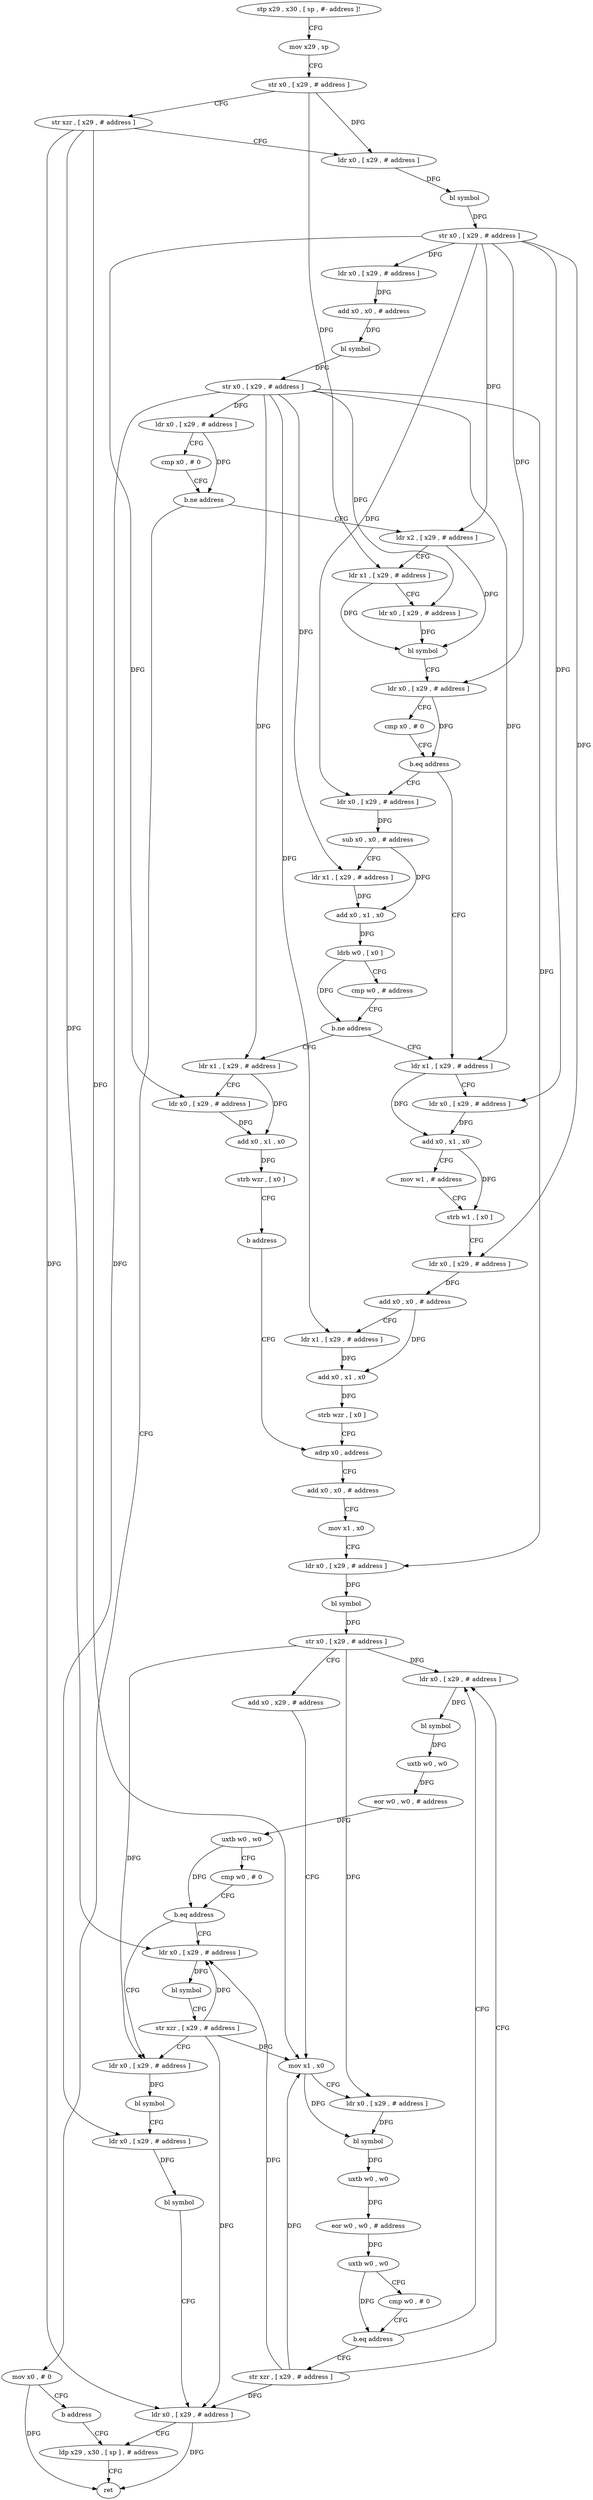 digraph "func" {
"119568" [label = "stp x29 , x30 , [ sp , #- address ]!" ]
"119572" [label = "mov x29 , sp" ]
"119576" [label = "str x0 , [ x29 , # address ]" ]
"119580" [label = "str xzr , [ x29 , # address ]" ]
"119584" [label = "ldr x0 , [ x29 , # address ]" ]
"119588" [label = "bl symbol" ]
"119592" [label = "str x0 , [ x29 , # address ]" ]
"119596" [label = "ldr x0 , [ x29 , # address ]" ]
"119600" [label = "add x0 , x0 , # address" ]
"119604" [label = "bl symbol" ]
"119608" [label = "str x0 , [ x29 , # address ]" ]
"119612" [label = "ldr x0 , [ x29 , # address ]" ]
"119616" [label = "cmp x0 , # 0" ]
"119620" [label = "b.ne address" ]
"119632" [label = "ldr x2 , [ x29 , # address ]" ]
"119624" [label = "mov x0 , # 0" ]
"119636" [label = "ldr x1 , [ x29 , # address ]" ]
"119640" [label = "ldr x0 , [ x29 , # address ]" ]
"119644" [label = "bl symbol" ]
"119648" [label = "ldr x0 , [ x29 , # address ]" ]
"119652" [label = "cmp x0 , # 0" ]
"119656" [label = "b.eq address" ]
"119708" [label = "ldr x1 , [ x29 , # address ]" ]
"119660" [label = "ldr x0 , [ x29 , # address ]" ]
"119628" [label = "b address" ]
"119872" [label = "ldp x29 , x30 , [ sp ] , # address" ]
"119712" [label = "ldr x0 , [ x29 , # address ]" ]
"119716" [label = "add x0 , x1 , x0" ]
"119720" [label = "mov w1 , # address" ]
"119724" [label = "strb w1 , [ x0 ]" ]
"119728" [label = "ldr x0 , [ x29 , # address ]" ]
"119732" [label = "add x0 , x0 , # address" ]
"119736" [label = "ldr x1 , [ x29 , # address ]" ]
"119740" [label = "add x0 , x1 , x0" ]
"119744" [label = "strb wzr , [ x0 ]" ]
"119748" [label = "adrp x0 , address" ]
"119664" [label = "sub x0 , x0 , # address" ]
"119668" [label = "ldr x1 , [ x29 , # address ]" ]
"119672" [label = "add x0 , x1 , x0" ]
"119676" [label = "ldrb w0 , [ x0 ]" ]
"119680" [label = "cmp w0 , # address" ]
"119684" [label = "b.ne address" ]
"119688" [label = "ldr x1 , [ x29 , # address ]" ]
"119876" [label = "ret" ]
"119812" [label = "ldr x0 , [ x29 , # address ]" ]
"119816" [label = "bl symbol" ]
"119820" [label = "uxtb w0 , w0" ]
"119824" [label = "eor w0 , w0 , # address" ]
"119828" [label = "uxtb w0 , w0" ]
"119832" [label = "cmp w0 , # 0" ]
"119836" [label = "b.eq address" ]
"119852" [label = "ldr x0 , [ x29 , # address ]" ]
"119840" [label = "ldr x0 , [ x29 , # address ]" ]
"119808" [label = "str xzr , [ x29 , # address ]" ]
"119692" [label = "ldr x0 , [ x29 , # address ]" ]
"119696" [label = "add x0 , x1 , x0" ]
"119700" [label = "strb wzr , [ x0 ]" ]
"119704" [label = "b address" ]
"119856" [label = "bl symbol" ]
"119860" [label = "ldr x0 , [ x29 , # address ]" ]
"119864" [label = "bl symbol" ]
"119868" [label = "ldr x0 , [ x29 , # address ]" ]
"119844" [label = "bl symbol" ]
"119848" [label = "str xzr , [ x29 , # address ]" ]
"119752" [label = "add x0 , x0 , # address" ]
"119756" [label = "mov x1 , x0" ]
"119760" [label = "ldr x0 , [ x29 , # address ]" ]
"119764" [label = "bl symbol" ]
"119768" [label = "str x0 , [ x29 , # address ]" ]
"119772" [label = "add x0 , x29 , # address" ]
"119776" [label = "mov x1 , x0" ]
"119780" [label = "ldr x0 , [ x29 , # address ]" ]
"119784" [label = "bl symbol" ]
"119788" [label = "uxtb w0 , w0" ]
"119792" [label = "eor w0 , w0 , # address" ]
"119796" [label = "uxtb w0 , w0" ]
"119800" [label = "cmp w0 , # 0" ]
"119804" [label = "b.eq address" ]
"119568" -> "119572" [ label = "CFG" ]
"119572" -> "119576" [ label = "CFG" ]
"119576" -> "119580" [ label = "CFG" ]
"119576" -> "119584" [ label = "DFG" ]
"119576" -> "119636" [ label = "DFG" ]
"119580" -> "119584" [ label = "CFG" ]
"119580" -> "119868" [ label = "DFG" ]
"119580" -> "119840" [ label = "DFG" ]
"119580" -> "119776" [ label = "DFG" ]
"119584" -> "119588" [ label = "DFG" ]
"119588" -> "119592" [ label = "DFG" ]
"119592" -> "119596" [ label = "DFG" ]
"119592" -> "119632" [ label = "DFG" ]
"119592" -> "119648" [ label = "DFG" ]
"119592" -> "119712" [ label = "DFG" ]
"119592" -> "119728" [ label = "DFG" ]
"119592" -> "119660" [ label = "DFG" ]
"119592" -> "119692" [ label = "DFG" ]
"119596" -> "119600" [ label = "DFG" ]
"119600" -> "119604" [ label = "DFG" ]
"119604" -> "119608" [ label = "DFG" ]
"119608" -> "119612" [ label = "DFG" ]
"119608" -> "119640" [ label = "DFG" ]
"119608" -> "119708" [ label = "DFG" ]
"119608" -> "119736" [ label = "DFG" ]
"119608" -> "119668" [ label = "DFG" ]
"119608" -> "119760" [ label = "DFG" ]
"119608" -> "119688" [ label = "DFG" ]
"119608" -> "119860" [ label = "DFG" ]
"119612" -> "119616" [ label = "CFG" ]
"119612" -> "119620" [ label = "DFG" ]
"119616" -> "119620" [ label = "CFG" ]
"119620" -> "119632" [ label = "CFG" ]
"119620" -> "119624" [ label = "CFG" ]
"119632" -> "119636" [ label = "CFG" ]
"119632" -> "119644" [ label = "DFG" ]
"119624" -> "119628" [ label = "CFG" ]
"119624" -> "119876" [ label = "DFG" ]
"119636" -> "119640" [ label = "CFG" ]
"119636" -> "119644" [ label = "DFG" ]
"119640" -> "119644" [ label = "DFG" ]
"119644" -> "119648" [ label = "CFG" ]
"119648" -> "119652" [ label = "CFG" ]
"119648" -> "119656" [ label = "DFG" ]
"119652" -> "119656" [ label = "CFG" ]
"119656" -> "119708" [ label = "CFG" ]
"119656" -> "119660" [ label = "CFG" ]
"119708" -> "119712" [ label = "CFG" ]
"119708" -> "119716" [ label = "DFG" ]
"119660" -> "119664" [ label = "DFG" ]
"119628" -> "119872" [ label = "CFG" ]
"119872" -> "119876" [ label = "CFG" ]
"119712" -> "119716" [ label = "DFG" ]
"119716" -> "119720" [ label = "CFG" ]
"119716" -> "119724" [ label = "DFG" ]
"119720" -> "119724" [ label = "CFG" ]
"119724" -> "119728" [ label = "CFG" ]
"119728" -> "119732" [ label = "DFG" ]
"119732" -> "119736" [ label = "CFG" ]
"119732" -> "119740" [ label = "DFG" ]
"119736" -> "119740" [ label = "DFG" ]
"119740" -> "119744" [ label = "DFG" ]
"119744" -> "119748" [ label = "CFG" ]
"119748" -> "119752" [ label = "CFG" ]
"119664" -> "119668" [ label = "CFG" ]
"119664" -> "119672" [ label = "DFG" ]
"119668" -> "119672" [ label = "DFG" ]
"119672" -> "119676" [ label = "DFG" ]
"119676" -> "119680" [ label = "CFG" ]
"119676" -> "119684" [ label = "DFG" ]
"119680" -> "119684" [ label = "CFG" ]
"119684" -> "119708" [ label = "CFG" ]
"119684" -> "119688" [ label = "CFG" ]
"119688" -> "119692" [ label = "CFG" ]
"119688" -> "119696" [ label = "DFG" ]
"119812" -> "119816" [ label = "DFG" ]
"119816" -> "119820" [ label = "DFG" ]
"119820" -> "119824" [ label = "DFG" ]
"119824" -> "119828" [ label = "DFG" ]
"119828" -> "119832" [ label = "CFG" ]
"119828" -> "119836" [ label = "DFG" ]
"119832" -> "119836" [ label = "CFG" ]
"119836" -> "119852" [ label = "CFG" ]
"119836" -> "119840" [ label = "CFG" ]
"119852" -> "119856" [ label = "DFG" ]
"119840" -> "119844" [ label = "DFG" ]
"119808" -> "119812" [ label = "CFG" ]
"119808" -> "119776" [ label = "DFG" ]
"119808" -> "119868" [ label = "DFG" ]
"119808" -> "119840" [ label = "DFG" ]
"119692" -> "119696" [ label = "DFG" ]
"119696" -> "119700" [ label = "DFG" ]
"119700" -> "119704" [ label = "CFG" ]
"119704" -> "119748" [ label = "CFG" ]
"119856" -> "119860" [ label = "CFG" ]
"119860" -> "119864" [ label = "DFG" ]
"119864" -> "119868" [ label = "CFG" ]
"119868" -> "119872" [ label = "CFG" ]
"119868" -> "119876" [ label = "DFG" ]
"119844" -> "119848" [ label = "CFG" ]
"119848" -> "119852" [ label = "CFG" ]
"119848" -> "119776" [ label = "DFG" ]
"119848" -> "119868" [ label = "DFG" ]
"119848" -> "119840" [ label = "DFG" ]
"119752" -> "119756" [ label = "CFG" ]
"119756" -> "119760" [ label = "CFG" ]
"119760" -> "119764" [ label = "DFG" ]
"119764" -> "119768" [ label = "DFG" ]
"119768" -> "119772" [ label = "CFG" ]
"119768" -> "119780" [ label = "DFG" ]
"119768" -> "119812" [ label = "DFG" ]
"119768" -> "119852" [ label = "DFG" ]
"119772" -> "119776" [ label = "CFG" ]
"119776" -> "119780" [ label = "CFG" ]
"119776" -> "119784" [ label = "DFG" ]
"119780" -> "119784" [ label = "DFG" ]
"119784" -> "119788" [ label = "DFG" ]
"119788" -> "119792" [ label = "DFG" ]
"119792" -> "119796" [ label = "DFG" ]
"119796" -> "119800" [ label = "CFG" ]
"119796" -> "119804" [ label = "DFG" ]
"119800" -> "119804" [ label = "CFG" ]
"119804" -> "119812" [ label = "CFG" ]
"119804" -> "119808" [ label = "CFG" ]
}

